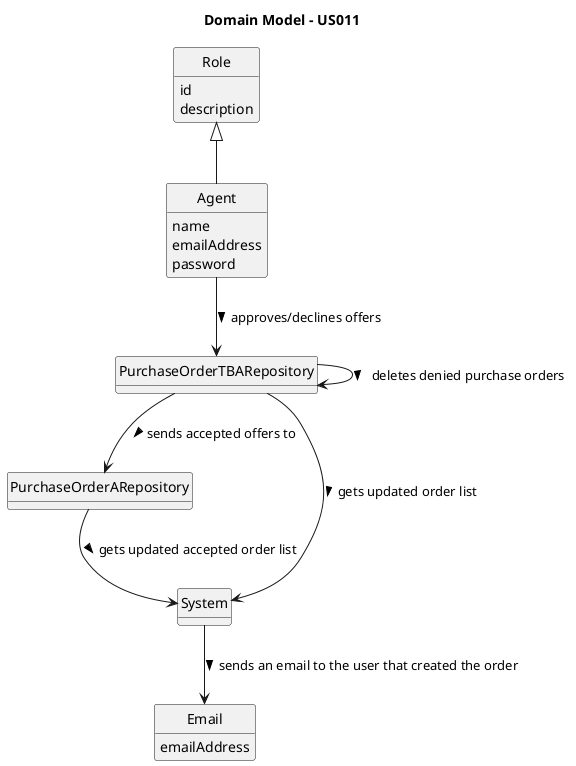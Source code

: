 @startuml
skinparam monochrome true
skinparam packageStyle rectangle
skinparam shadowing false

'left to right direction

skinparam classAttributeIconSize 0

hide circle
hide methods

title Domain Model - US011

'class Platform {
'  -description
'}

class Role {
    id
    description
}



class Agent{
    name
    emailAddress
    password
}


class PurchaseOrderTBARepository {
}

class Email {
    emailAddress
}
class PurchaseOrderARepository{
}


Role <|-- Agent
Agent --> PurchaseOrderTBARepository : > approves/declines offers
PurchaseOrderTBARepository --> PurchaseOrderARepository : > sends accepted offers to
PurchaseOrderTBARepository --> PurchaseOrderTBARepository : > deletes denied purchase orders
PurchaseOrderTBARepository --> System : > gets updated order list
PurchaseOrderARepository --> System :> gets updated accepted order list
System --> Email : > sends an email to the user that created the order
@enduml